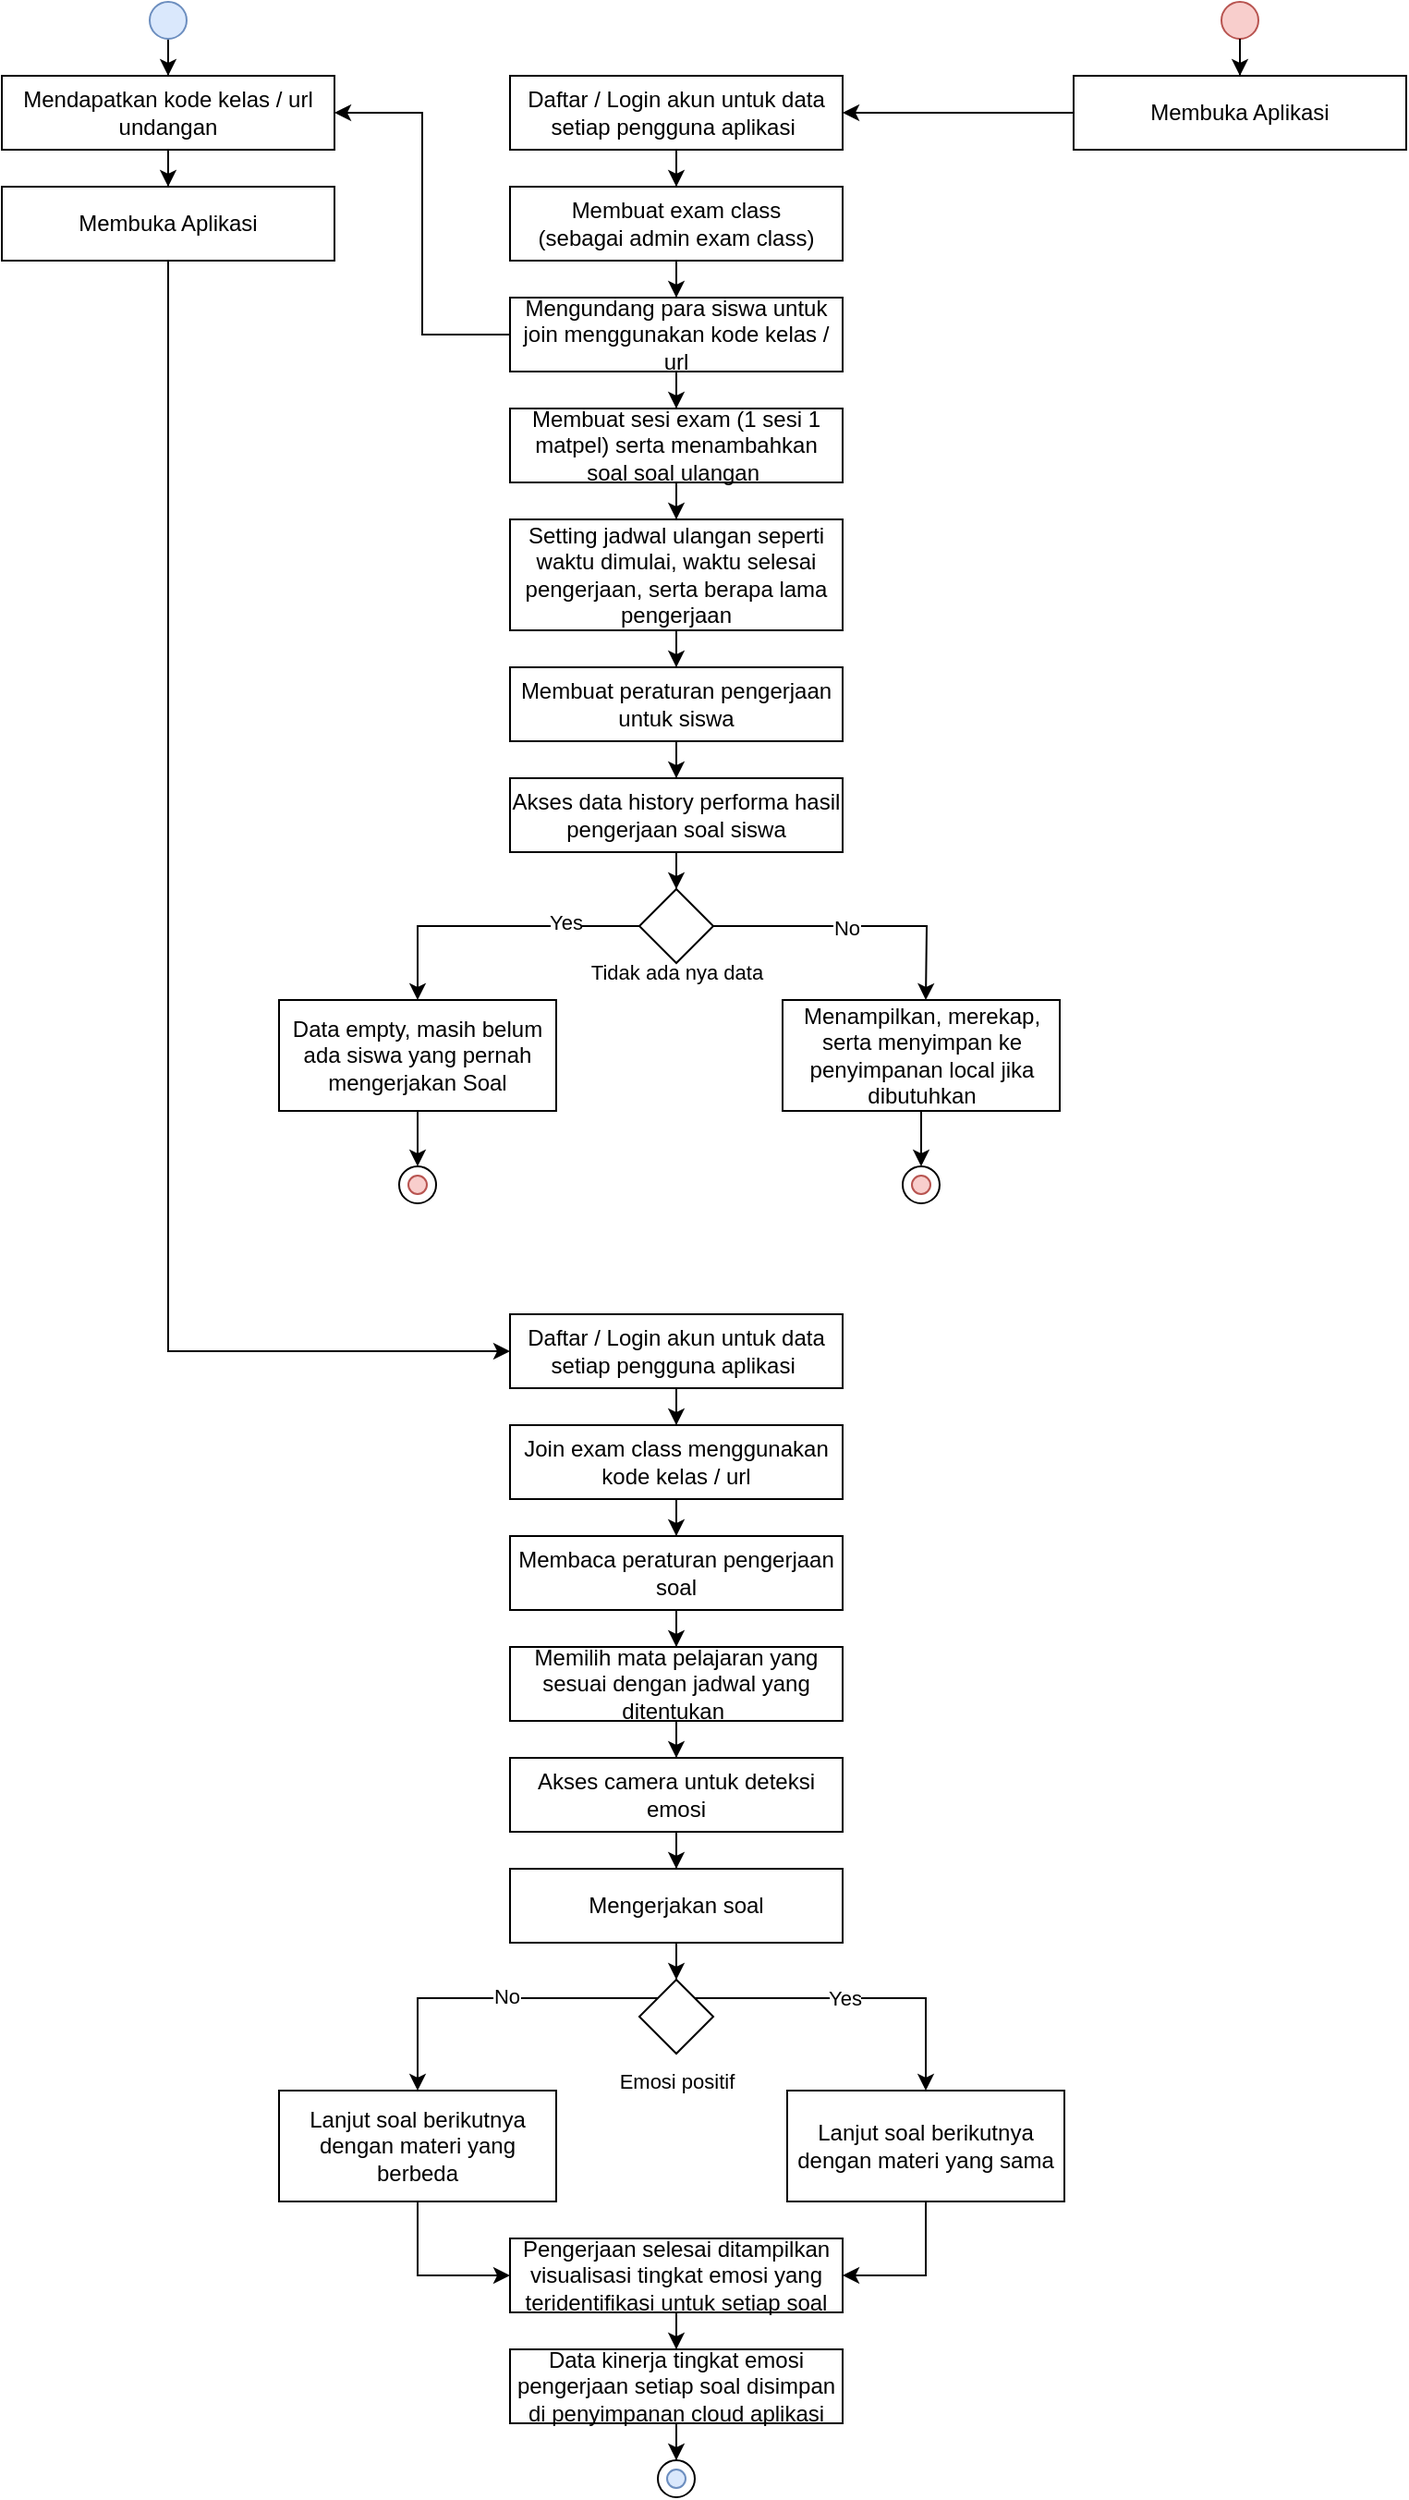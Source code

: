 <mxfile version="24.8.4">
  <diagram name="Page-1" id="uEIkQuiURJCOWDTAMDS_">
    <mxGraphModel dx="2333" dy="1238" grid="1" gridSize="10" guides="1" tooltips="1" connect="1" arrows="1" fold="1" page="1" pageScale="1" pageWidth="850" pageHeight="1100" math="0" shadow="0">
      <root>
        <mxCell id="0" />
        <mxCell id="1" parent="0" />
        <mxCell id="ej8Uj_g8A6SHDgE5CFZq-75" style="edgeStyle=orthogonalEdgeStyle;rounded=0;orthogonalLoop=1;jettySize=auto;html=1;entryX=0;entryY=0.5;entryDx=0;entryDy=0;exitX=0.5;exitY=1;exitDx=0;exitDy=0;" parent="1" source="ej8Uj_g8A6SHDgE5CFZq-66" target="ej8Uj_g8A6SHDgE5CFZq-11" edge="1">
          <mxGeometry relative="1" as="geometry">
            <Array as="points">
              <mxPoint x="200" y="1610" />
            </Array>
            <mxPoint x="220" y="310" as="sourcePoint" />
          </mxGeometry>
        </mxCell>
        <mxCell id="ej8Uj_g8A6SHDgE5CFZq-100" style="edgeStyle=orthogonalEdgeStyle;rounded=0;orthogonalLoop=1;jettySize=auto;html=1;entryX=0.5;entryY=0;entryDx=0;entryDy=0;" parent="1" source="ej8Uj_g8A6SHDgE5CFZq-95" target="ej8Uj_g8A6SHDgE5CFZq-76" edge="1">
          <mxGeometry relative="1" as="geometry" />
        </mxCell>
        <mxCell id="ej8Uj_g8A6SHDgE5CFZq-84" value="Mendapatkan kode kelas / url undangan" style="rounded=0;whiteSpace=wrap;html=1;" parent="1" vertex="1">
          <mxGeometry x="110" y="920" width="180" height="40" as="geometry" />
        </mxCell>
        <mxCell id="ej8Uj_g8A6SHDgE5CFZq-81" style="edgeStyle=orthogonalEdgeStyle;rounded=0;orthogonalLoop=1;jettySize=auto;html=1;entryX=0.5;entryY=0;entryDx=0;entryDy=0;" parent="1" source="ej8Uj_g8A6SHDgE5CFZq-63" target="ej8Uj_g8A6SHDgE5CFZq-84" edge="1">
          <mxGeometry relative="1" as="geometry" />
        </mxCell>
        <mxCell id="ej8Uj_g8A6SHDgE5CFZq-66" value="Membuka Aplikasi" style="rounded=0;whiteSpace=wrap;html=1;" parent="1" vertex="1">
          <mxGeometry x="110" y="980" width="180" height="40" as="geometry" />
        </mxCell>
        <mxCell id="ej8Uj_g8A6SHDgE5CFZq-63" value="" style="ellipse;whiteSpace=wrap;html=1;aspect=fixed;fillColor=#dae8fc;strokeColor=#6c8ebf;" parent="1" vertex="1">
          <mxGeometry x="190" y="880" width="20" height="20" as="geometry" />
        </mxCell>
        <mxCell id="ej8Uj_g8A6SHDgE5CFZq-94" style="edgeStyle=orthogonalEdgeStyle;rounded=0;orthogonalLoop=1;jettySize=auto;html=1;entryX=0.5;entryY=0;entryDx=0;entryDy=0;" parent="1" source="ej8Uj_g8A6SHDgE5CFZq-84" target="ej8Uj_g8A6SHDgE5CFZq-66" edge="1">
          <mxGeometry relative="1" as="geometry" />
        </mxCell>
        <mxCell id="3fFahJsbEP7xA9LLXeHb-3" style="edgeStyle=orthogonalEdgeStyle;rounded=0;orthogonalLoop=1;jettySize=auto;html=1;entryX=1;entryY=0.5;entryDx=0;entryDy=0;" edge="1" parent="1" source="ej8Uj_g8A6SHDgE5CFZq-72" target="ej8Uj_g8A6SHDgE5CFZq-79">
          <mxGeometry relative="1" as="geometry" />
        </mxCell>
        <mxCell id="ej8Uj_g8A6SHDgE5CFZq-72" value="Membuka Aplikasi" style="rounded=0;whiteSpace=wrap;html=1;" parent="1" vertex="1">
          <mxGeometry x="690" y="920" width="180" height="40" as="geometry" />
        </mxCell>
        <mxCell id="ej8Uj_g8A6SHDgE5CFZq-69" value="" style="ellipse;whiteSpace=wrap;html=1;aspect=fixed;fillColor=#f8cecc;strokeColor=#b85450;" parent="1" vertex="1">
          <mxGeometry x="770" y="880" width="20" height="20" as="geometry" />
        </mxCell>
        <mxCell id="ej8Uj_g8A6SHDgE5CFZq-68" value="" style="edgeStyle=orthogonalEdgeStyle;rounded=0;orthogonalLoop=1;jettySize=auto;html=1;entryX=0.5;entryY=0;entryDx=0;entryDy=0;" parent="1" source="ej8Uj_g8A6SHDgE5CFZq-69" target="ej8Uj_g8A6SHDgE5CFZq-72" edge="1">
          <mxGeometry relative="1" as="geometry">
            <mxPoint x="860" y="140" as="targetPoint" />
          </mxGeometry>
        </mxCell>
        <mxCell id="ej8Uj_g8A6SHDgE5CFZq-79" value="Daftar / Login akun untuk data setiap pengguna aplikasi&amp;nbsp;" style="rounded=0;whiteSpace=wrap;html=1;" parent="1" vertex="1">
          <mxGeometry x="385" y="920" width="180" height="40" as="geometry" />
        </mxCell>
        <mxCell id="ej8Uj_g8A6SHDgE5CFZq-3" value="Membuat exam class&lt;div&gt;(sebagai admin exam class)&lt;/div&gt;" style="rounded=0;whiteSpace=wrap;html=1;" parent="1" vertex="1">
          <mxGeometry x="385" y="980" width="180" height="40" as="geometry" />
        </mxCell>
        <mxCell id="3fFahJsbEP7xA9LLXeHb-5" style="edgeStyle=orthogonalEdgeStyle;rounded=0;orthogonalLoop=1;jettySize=auto;html=1;entryX=1;entryY=0.5;entryDx=0;entryDy=0;" edge="1" parent="1" source="ej8Uj_g8A6SHDgE5CFZq-82" target="ej8Uj_g8A6SHDgE5CFZq-84">
          <mxGeometry relative="1" as="geometry" />
        </mxCell>
        <mxCell id="ej8Uj_g8A6SHDgE5CFZq-82" value="Mengundang para siswa untuk join menggunakan kode kelas / url" style="rounded=0;whiteSpace=wrap;html=1;" parent="1" vertex="1">
          <mxGeometry x="385" y="1040" width="180" height="40" as="geometry" />
        </mxCell>
        <mxCell id="ej8Uj_g8A6SHDgE5CFZq-83" value="Membuat sesi exam (1 sesi 1 matpel) serta menambahkan soal soal ulangan&amp;nbsp;" style="rounded=0;whiteSpace=wrap;html=1;" parent="1" vertex="1">
          <mxGeometry x="385" y="1100" width="180" height="40" as="geometry" />
        </mxCell>
        <mxCell id="ej8Uj_g8A6SHDgE5CFZq-9" value="&lt;font style=&quot;font-size: 12px;&quot;&gt;Setting jadwal ulangan seperti waktu dimulai, waktu selesai pengerjaan, serta berapa lama pengerjaan&lt;/font&gt;" style="rounded=0;whiteSpace=wrap;html=1;" parent="1" vertex="1">
          <mxGeometry x="385" y="1160" width="180" height="60" as="geometry" />
        </mxCell>
        <mxCell id="ej8Uj_g8A6SHDgE5CFZq-90" value="&lt;font style=&quot;font-size: 12px;&quot;&gt;Membuat peraturan pengerjaan untuk siswa&lt;/font&gt;" style="rounded=0;whiteSpace=wrap;html=1;" parent="1" vertex="1">
          <mxGeometry x="385" y="1240" width="180" height="40" as="geometry" />
        </mxCell>
        <mxCell id="ej8Uj_g8A6SHDgE5CFZq-46" value="Akses data history performa hasil pengerjaan soal siswa" style="rounded=0;whiteSpace=wrap;html=1;" parent="1" vertex="1">
          <mxGeometry x="385" y="1300" width="180" height="40" as="geometry" />
        </mxCell>
        <mxCell id="ej8Uj_g8A6SHDgE5CFZq-50" value="" style="rhombus;whiteSpace=wrap;html=1;" parent="1" vertex="1">
          <mxGeometry x="455" y="1360" width="40" height="40" as="geometry" />
        </mxCell>
        <mxCell id="ej8Uj_g8A6SHDgE5CFZq-47" value="&lt;div style=&quot;font-size: 11px;&quot;&gt;Tidak ada nya data&lt;/div&gt;" style="text;html=1;align=center;verticalAlign=middle;whiteSpace=wrap;rounded=0;" parent="1" vertex="1">
          <mxGeometry x="422.5" y="1390" width="105" height="30" as="geometry" />
        </mxCell>
        <mxCell id="ej8Uj_g8A6SHDgE5CFZq-48" style="edgeStyle=orthogonalEdgeStyle;rounded=0;orthogonalLoop=1;jettySize=auto;html=1;entryX=0.5;entryY=0;entryDx=0;entryDy=0;" parent="1" source="ej8Uj_g8A6SHDgE5CFZq-50" edge="1">
          <mxGeometry relative="1" as="geometry">
            <mxPoint x="610" y="1420" as="targetPoint" />
          </mxGeometry>
        </mxCell>
        <mxCell id="ej8Uj_g8A6SHDgE5CFZq-49" value="No" style="edgeLabel;html=1;align=center;verticalAlign=middle;resizable=0;points=[];" parent="ej8Uj_g8A6SHDgE5CFZq-48" vertex="1" connectable="0">
          <mxGeometry x="-0.071" y="-1" relative="1" as="geometry">
            <mxPoint as="offset" />
          </mxGeometry>
        </mxCell>
        <mxCell id="ej8Uj_g8A6SHDgE5CFZq-53" value="" style="edgeStyle=orthogonalEdgeStyle;rounded=0;orthogonalLoop=1;jettySize=auto;html=1;entryX=0.5;entryY=0;entryDx=0;entryDy=0;" parent="1" source="ej8Uj_g8A6SHDgE5CFZq-50" target="ej8Uj_g8A6SHDgE5CFZq-55" edge="1">
          <mxGeometry relative="1" as="geometry">
            <mxPoint x="552.5" y="1720.381" as="targetPoint" />
            <mxPoint x="662.5" y="1590" as="sourcePoint" />
            <Array as="points" />
          </mxGeometry>
        </mxCell>
        <mxCell id="ej8Uj_g8A6SHDgE5CFZq-54" value="Yes" style="edgeLabel;html=1;align=center;verticalAlign=middle;resizable=0;points=[];" parent="ej8Uj_g8A6SHDgE5CFZq-53" vertex="1" connectable="0">
          <mxGeometry x="-0.5" y="-2" relative="1" as="geometry">
            <mxPoint as="offset" />
          </mxGeometry>
        </mxCell>
        <mxCell id="ej8Uj_g8A6SHDgE5CFZq-55" value="Data empty, masih belum ada siswa yang pernah mengerjakan Soal" style="rounded=0;whiteSpace=wrap;html=1;" parent="1" vertex="1">
          <mxGeometry x="260" y="1420" width="150" height="60" as="geometry" />
        </mxCell>
        <mxCell id="ej8Uj_g8A6SHDgE5CFZq-52" value="Menampilkan, merekap, serta menyimpan ke penyimpanan local jika dibutuhkan" style="rounded=0;whiteSpace=wrap;html=1;" parent="1" vertex="1">
          <mxGeometry x="532.5" y="1420" width="150" height="60" as="geometry" />
        </mxCell>
        <mxCell id="ej8Uj_g8A6SHDgE5CFZq-59" value="" style="ellipse;whiteSpace=wrap;html=1;aspect=fixed;strokeColor=default;fillColor=#000000;" parent="1" vertex="1">
          <mxGeometry x="327.5" y="1515" width="10" height="10" as="geometry" />
        </mxCell>
        <mxCell id="ej8Uj_g8A6SHDgE5CFZq-58" value="" style="ellipse;whiteSpace=wrap;html=1;aspect=fixed;" parent="1" vertex="1">
          <mxGeometry x="325" y="1510" width="20" height="20" as="geometry" />
        </mxCell>
        <mxCell id="ej8Uj_g8A6SHDgE5CFZq-28" value="" style="ellipse;whiteSpace=wrap;html=1;aspect=fixed;" parent="1" vertex="1">
          <mxGeometry x="597.5" y="1510" width="20" height="20" as="geometry" />
        </mxCell>
        <mxCell id="ej8Uj_g8A6SHDgE5CFZq-29" value="" style="ellipse;whiteSpace=wrap;html=1;aspect=fixed;strokeColor=#b85450;fillColor=#f8cecc;" parent="1" vertex="1">
          <mxGeometry x="602.5" y="1515" width="10" height="10" as="geometry" />
        </mxCell>
        <mxCell id="ej8Uj_g8A6SHDgE5CFZq-11" value="Daftar / Login akun untuk data setiap pengguna aplikasi&amp;nbsp;" style="rounded=0;whiteSpace=wrap;html=1;" parent="1" vertex="1">
          <mxGeometry x="385" y="1590" width="180" height="40" as="geometry" />
        </mxCell>
        <mxCell id="ej8Uj_g8A6SHDgE5CFZq-96" value="Join exam class menggunakan kode kelas / url" style="rounded=0;whiteSpace=wrap;html=1;" parent="1" vertex="1">
          <mxGeometry x="385" y="1650" width="180" height="40" as="geometry" />
        </mxCell>
        <mxCell id="ej8Uj_g8A6SHDgE5CFZq-13" value="Membaca peraturan pengerjaan soal" style="rounded=0;whiteSpace=wrap;html=1;" parent="1" vertex="1">
          <mxGeometry x="385" y="1710" width="180" height="40" as="geometry" />
        </mxCell>
        <mxCell id="ej8Uj_g8A6SHDgE5CFZq-15" value="Memilih mata pelajaran yang sesuai dengan jadwal yang ditentukan&amp;nbsp;" style="rounded=0;whiteSpace=wrap;html=1;" parent="1" vertex="1">
          <mxGeometry x="385" y="1770" width="180" height="40" as="geometry" />
        </mxCell>
        <mxCell id="ej8Uj_g8A6SHDgE5CFZq-33" value="Mengerjakan soal" style="rounded=0;whiteSpace=wrap;html=1;" parent="1" vertex="1">
          <mxGeometry x="385" y="1890" width="180" height="40" as="geometry" />
        </mxCell>
        <mxCell id="ej8Uj_g8A6SHDgE5CFZq-31" value="Akses camera untuk deteksi emosi" style="rounded=0;whiteSpace=wrap;html=1;" parent="1" vertex="1">
          <mxGeometry x="385" y="1830" width="180" height="40" as="geometry" />
        </mxCell>
        <mxCell id="ej8Uj_g8A6SHDgE5CFZq-38" value="" style="rhombus;whiteSpace=wrap;html=1;" parent="1" vertex="1">
          <mxGeometry x="455" y="1950" width="40" height="40" as="geometry" />
        </mxCell>
        <mxCell id="ej8Uj_g8A6SHDgE5CFZq-39" value="&lt;div style=&quot;font-size: 11px;&quot;&gt;&lt;span style=&quot;background-color: initial;&quot;&gt;&lt;font style=&quot;font-size: 11px;&quot;&gt;Emosi positif&lt;/font&gt;&lt;/span&gt;&lt;/div&gt;" style="text;html=1;align=center;verticalAlign=middle;whiteSpace=wrap;rounded=0;" parent="1" vertex="1">
          <mxGeometry x="422.5" y="1990" width="105" height="30" as="geometry" />
        </mxCell>
        <mxCell id="ej8Uj_g8A6SHDgE5CFZq-36" style="edgeStyle=orthogonalEdgeStyle;rounded=0;orthogonalLoop=1;jettySize=auto;html=1;entryX=0.5;entryY=0;entryDx=0;entryDy=0;" parent="1" source="ej8Uj_g8A6SHDgE5CFZq-38" target="ej8Uj_g8A6SHDgE5CFZq-43" edge="1">
          <mxGeometry relative="1" as="geometry">
            <Array as="points">
              <mxPoint x="610" y="1960" />
            </Array>
          </mxGeometry>
        </mxCell>
        <mxCell id="ej8Uj_g8A6SHDgE5CFZq-37" value="Yes" style="edgeLabel;html=1;align=center;verticalAlign=middle;resizable=0;points=[];" parent="ej8Uj_g8A6SHDgE5CFZq-36" vertex="1" connectable="0">
          <mxGeometry x="-0.082" relative="1" as="geometry">
            <mxPoint as="offset" />
          </mxGeometry>
        </mxCell>
        <mxCell id="ej8Uj_g8A6SHDgE5CFZq-34" style="edgeStyle=orthogonalEdgeStyle;rounded=0;orthogonalLoop=1;jettySize=auto;html=1;entryX=0.5;entryY=0;entryDx=0;entryDy=0;" parent="1" source="ej8Uj_g8A6SHDgE5CFZq-38" target="ej8Uj_g8A6SHDgE5CFZq-41" edge="1">
          <mxGeometry relative="1" as="geometry">
            <Array as="points">
              <mxPoint x="335" y="1960" />
            </Array>
          </mxGeometry>
        </mxCell>
        <mxCell id="ej8Uj_g8A6SHDgE5CFZq-35" value="No" style="edgeLabel;html=1;align=center;verticalAlign=middle;resizable=0;points=[];" parent="ej8Uj_g8A6SHDgE5CFZq-34" vertex="1" connectable="0">
          <mxGeometry x="-0.086" y="-1" relative="1" as="geometry">
            <mxPoint as="offset" />
          </mxGeometry>
        </mxCell>
        <mxCell id="ej8Uj_g8A6SHDgE5CFZq-41" value="Lanjut soal berikutnya dengan materi yang berbeda" style="rounded=0;whiteSpace=wrap;html=1;" parent="1" vertex="1">
          <mxGeometry x="260" y="2010" width="150" height="60" as="geometry" />
        </mxCell>
        <mxCell id="ej8Uj_g8A6SHDgE5CFZq-43" value="Lanjut soal berikutnya dengan materi yang sama" style="rounded=0;whiteSpace=wrap;html=1;" parent="1" vertex="1">
          <mxGeometry x="535" y="2010" width="150" height="60" as="geometry" />
        </mxCell>
        <mxCell id="ej8Uj_g8A6SHDgE5CFZq-44" value="Pengerjaan selesai ditampilkan visualisasi tingkat emosi yang teridentifikasi untuk setiap soal" style="rounded=0;whiteSpace=wrap;html=1;" parent="1" vertex="1">
          <mxGeometry x="385" y="2090" width="180" height="40" as="geometry" />
        </mxCell>
        <mxCell id="ej8Uj_g8A6SHDgE5CFZq-95" value="Data kinerja tingkat emosi pengerjaan setiap soal disimpan di penyimpanan cloud aplikasi" style="rounded=0;whiteSpace=wrap;html=1;" parent="1" vertex="1">
          <mxGeometry x="385" y="2150" width="180" height="40" as="geometry" />
        </mxCell>
        <mxCell id="ej8Uj_g8A6SHDgE5CFZq-80" style="edgeStyle=orthogonalEdgeStyle;rounded=0;orthogonalLoop=1;jettySize=auto;html=1;" parent="1" source="ej8Uj_g8A6SHDgE5CFZq-79" target="ej8Uj_g8A6SHDgE5CFZq-3" edge="1">
          <mxGeometry relative="1" as="geometry" />
        </mxCell>
        <mxCell id="ej8Uj_g8A6SHDgE5CFZq-77" value="" style="ellipse;whiteSpace=wrap;html=1;aspect=fixed;strokeColor=default;fillColor=#000000;" parent="1" vertex="1">
          <mxGeometry x="470" y="2215" width="10" height="10" as="geometry" />
        </mxCell>
        <mxCell id="ej8Uj_g8A6SHDgE5CFZq-2" style="edgeStyle=orthogonalEdgeStyle;rounded=0;orthogonalLoop=1;jettySize=auto;html=1;entryX=0.5;entryY=0;entryDx=0;entryDy=0;" parent="1" source="ej8Uj_g8A6SHDgE5CFZq-3" target="ej8Uj_g8A6SHDgE5CFZq-82" edge="1">
          <mxGeometry relative="1" as="geometry">
            <mxPoint x="460" y="260" as="targetPoint" />
          </mxGeometry>
        </mxCell>
        <mxCell id="ej8Uj_g8A6SHDgE5CFZq-76" value="" style="ellipse;whiteSpace=wrap;html=1;aspect=fixed;" parent="1" vertex="1">
          <mxGeometry x="465" y="2210" width="20" height="20" as="geometry" />
        </mxCell>
        <mxCell id="ej8Uj_g8A6SHDgE5CFZq-86" style="edgeStyle=orthogonalEdgeStyle;rounded=0;orthogonalLoop=1;jettySize=auto;html=1;entryX=0.5;entryY=0;entryDx=0;entryDy=0;" parent="1" source="ej8Uj_g8A6SHDgE5CFZq-82" target="ej8Uj_g8A6SHDgE5CFZq-83" edge="1">
          <mxGeometry relative="1" as="geometry" />
        </mxCell>
        <mxCell id="ej8Uj_g8A6SHDgE5CFZq-87" style="edgeStyle=orthogonalEdgeStyle;rounded=0;orthogonalLoop=1;jettySize=auto;html=1;entryX=0.5;entryY=0;entryDx=0;entryDy=0;" parent="1" source="ej8Uj_g8A6SHDgE5CFZq-83" target="ej8Uj_g8A6SHDgE5CFZq-9" edge="1">
          <mxGeometry relative="1" as="geometry" />
        </mxCell>
        <mxCell id="ej8Uj_g8A6SHDgE5CFZq-92" style="edgeStyle=orthogonalEdgeStyle;rounded=0;orthogonalLoop=1;jettySize=auto;html=1;entryX=0.5;entryY=0;entryDx=0;entryDy=0;" parent="1" source="ej8Uj_g8A6SHDgE5CFZq-9" target="ej8Uj_g8A6SHDgE5CFZq-90" edge="1">
          <mxGeometry relative="1" as="geometry" />
        </mxCell>
        <mxCell id="ej8Uj_g8A6SHDgE5CFZq-93" style="edgeStyle=orthogonalEdgeStyle;rounded=0;orthogonalLoop=1;jettySize=auto;html=1;entryX=0.5;entryY=0;entryDx=0;entryDy=0;" parent="1" source="ej8Uj_g8A6SHDgE5CFZq-90" target="ej8Uj_g8A6SHDgE5CFZq-46" edge="1">
          <mxGeometry relative="1" as="geometry" />
        </mxCell>
        <mxCell id="ej8Uj_g8A6SHDgE5CFZq-57" value="" style="edgeStyle=orthogonalEdgeStyle;rounded=0;orthogonalLoop=1;jettySize=auto;html=1;entryX=0.5;entryY=0;entryDx=0;entryDy=0;" parent="1" source="ej8Uj_g8A6SHDgE5CFZq-46" target="ej8Uj_g8A6SHDgE5CFZq-50" edge="1">
          <mxGeometry relative="1" as="geometry">
            <mxPoint x="700" y="770" as="sourcePoint" />
            <mxPoint x="460" y="580" as="targetPoint" />
          </mxGeometry>
        </mxCell>
        <mxCell id="ej8Uj_g8A6SHDgE5CFZq-89" style="edgeStyle=orthogonalEdgeStyle;rounded=0;orthogonalLoop=1;jettySize=auto;html=1;entryX=0.5;entryY=0;entryDx=0;entryDy=0;" parent="1" source="ej8Uj_g8A6SHDgE5CFZq-55" target="ej8Uj_g8A6SHDgE5CFZq-58" edge="1">
          <mxGeometry relative="1" as="geometry">
            <mxPoint x="320" y="740" as="targetPoint" />
          </mxGeometry>
        </mxCell>
        <mxCell id="ej8Uj_g8A6SHDgE5CFZq-88" style="edgeStyle=orthogonalEdgeStyle;rounded=0;orthogonalLoop=1;jettySize=auto;html=1;entryX=0.5;entryY=0;entryDx=0;entryDy=0;" parent="1" source="ej8Uj_g8A6SHDgE5CFZq-52" target="ej8Uj_g8A6SHDgE5CFZq-28" edge="1">
          <mxGeometry relative="1" as="geometry">
            <mxPoint x="595" y="740" as="targetPoint" />
          </mxGeometry>
        </mxCell>
        <mxCell id="ej8Uj_g8A6SHDgE5CFZq-10" style="edgeStyle=orthogonalEdgeStyle;rounded=0;orthogonalLoop=1;jettySize=auto;html=1;entryX=0.5;entryY=0;entryDx=0;entryDy=0;" parent="1" source="ej8Uj_g8A6SHDgE5CFZq-11" target="ej8Uj_g8A6SHDgE5CFZq-96" edge="1">
          <mxGeometry relative="1" as="geometry" />
        </mxCell>
        <mxCell id="ej8Uj_g8A6SHDgE5CFZq-97" style="edgeStyle=orthogonalEdgeStyle;rounded=0;orthogonalLoop=1;jettySize=auto;html=1;entryX=0.5;entryY=0;entryDx=0;entryDy=0;" parent="1" source="ej8Uj_g8A6SHDgE5CFZq-96" target="ej8Uj_g8A6SHDgE5CFZq-13" edge="1">
          <mxGeometry relative="1" as="geometry" />
        </mxCell>
        <mxCell id="ej8Uj_g8A6SHDgE5CFZq-12" style="edgeStyle=orthogonalEdgeStyle;rounded=0;orthogonalLoop=1;jettySize=auto;html=1;entryX=0.5;entryY=0;entryDx=0;entryDy=0;" parent="1" source="ej8Uj_g8A6SHDgE5CFZq-13" target="ej8Uj_g8A6SHDgE5CFZq-15" edge="1">
          <mxGeometry relative="1" as="geometry" />
        </mxCell>
        <mxCell id="ej8Uj_g8A6SHDgE5CFZq-14" style="edgeStyle=orthogonalEdgeStyle;rounded=0;orthogonalLoop=1;jettySize=auto;html=1;" parent="1" source="ej8Uj_g8A6SHDgE5CFZq-15" target="ej8Uj_g8A6SHDgE5CFZq-31" edge="1">
          <mxGeometry relative="1" as="geometry" />
        </mxCell>
        <mxCell id="ej8Uj_g8A6SHDgE5CFZq-32" style="edgeStyle=orthogonalEdgeStyle;rounded=0;orthogonalLoop=1;jettySize=auto;html=1;entryX=0.5;entryY=0;entryDx=0;entryDy=0;" parent="1" source="ej8Uj_g8A6SHDgE5CFZq-33" target="ej8Uj_g8A6SHDgE5CFZq-38" edge="1">
          <mxGeometry relative="1" as="geometry" />
        </mxCell>
        <mxCell id="ej8Uj_g8A6SHDgE5CFZq-30" style="edgeStyle=orthogonalEdgeStyle;rounded=0;orthogonalLoop=1;jettySize=auto;html=1;" parent="1" source="ej8Uj_g8A6SHDgE5CFZq-31" target="ej8Uj_g8A6SHDgE5CFZq-33" edge="1">
          <mxGeometry relative="1" as="geometry" />
        </mxCell>
        <mxCell id="ej8Uj_g8A6SHDgE5CFZq-40" style="edgeStyle=orthogonalEdgeStyle;rounded=0;orthogonalLoop=1;jettySize=auto;html=1;entryX=0;entryY=0.5;entryDx=0;entryDy=0;" parent="1" source="ej8Uj_g8A6SHDgE5CFZq-41" target="ej8Uj_g8A6SHDgE5CFZq-44" edge="1">
          <mxGeometry relative="1" as="geometry" />
        </mxCell>
        <mxCell id="ej8Uj_g8A6SHDgE5CFZq-42" style="edgeStyle=orthogonalEdgeStyle;rounded=0;orthogonalLoop=1;jettySize=auto;html=1;entryX=1;entryY=0.5;entryDx=0;entryDy=0;" parent="1" source="ej8Uj_g8A6SHDgE5CFZq-43" target="ej8Uj_g8A6SHDgE5CFZq-44" edge="1">
          <mxGeometry relative="1" as="geometry" />
        </mxCell>
        <mxCell id="ej8Uj_g8A6SHDgE5CFZq-101" style="edgeStyle=orthogonalEdgeStyle;rounded=0;orthogonalLoop=1;jettySize=auto;html=1;entryX=0.5;entryY=0;entryDx=0;entryDy=0;" parent="1" source="ej8Uj_g8A6SHDgE5CFZq-44" target="ej8Uj_g8A6SHDgE5CFZq-95" edge="1">
          <mxGeometry relative="1" as="geometry" />
        </mxCell>
        <mxCell id="3fFahJsbEP7xA9LLXeHb-2" value="" style="ellipse;whiteSpace=wrap;html=1;aspect=fixed;strokeColor=#b85450;fillColor=#f8cecc;" vertex="1" parent="1">
          <mxGeometry x="330" y="1515" width="10" height="10" as="geometry" />
        </mxCell>
        <mxCell id="3fFahJsbEP7xA9LLXeHb-4" value="" style="ellipse;whiteSpace=wrap;html=1;aspect=fixed;strokeColor=#6c8ebf;fillColor=#dae8fc;" vertex="1" parent="1">
          <mxGeometry x="470" y="2215" width="10" height="10" as="geometry" />
        </mxCell>
      </root>
    </mxGraphModel>
  </diagram>
</mxfile>
